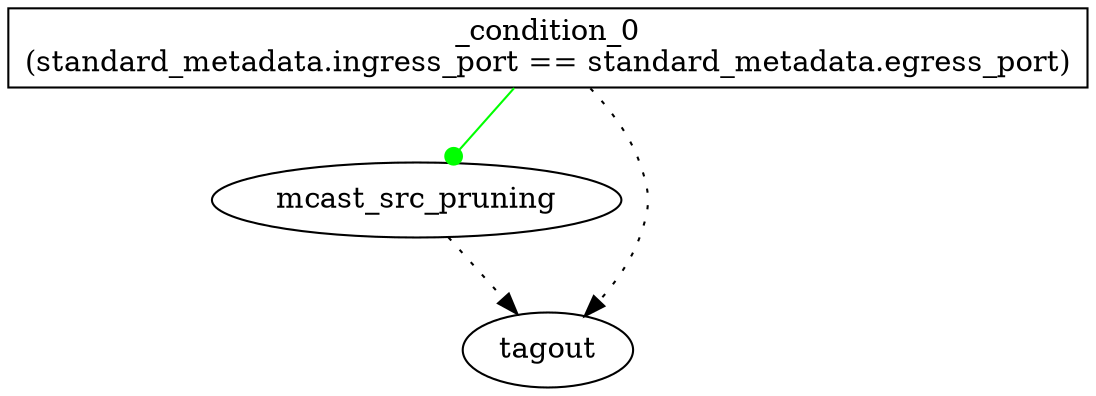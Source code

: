 digraph egress {
_condition_0 [shape=box label="_condition_0\n(standard_metadata.ingress_port == standard_metadata.egress_port)"];
mcast_src_pruning -> tagout [style=dotted ];
_condition_0 -> mcast_src_pruning [color=green label="" decorate=true arrowhead = dot];
_condition_0 -> tagout [style=dotted ];
}
